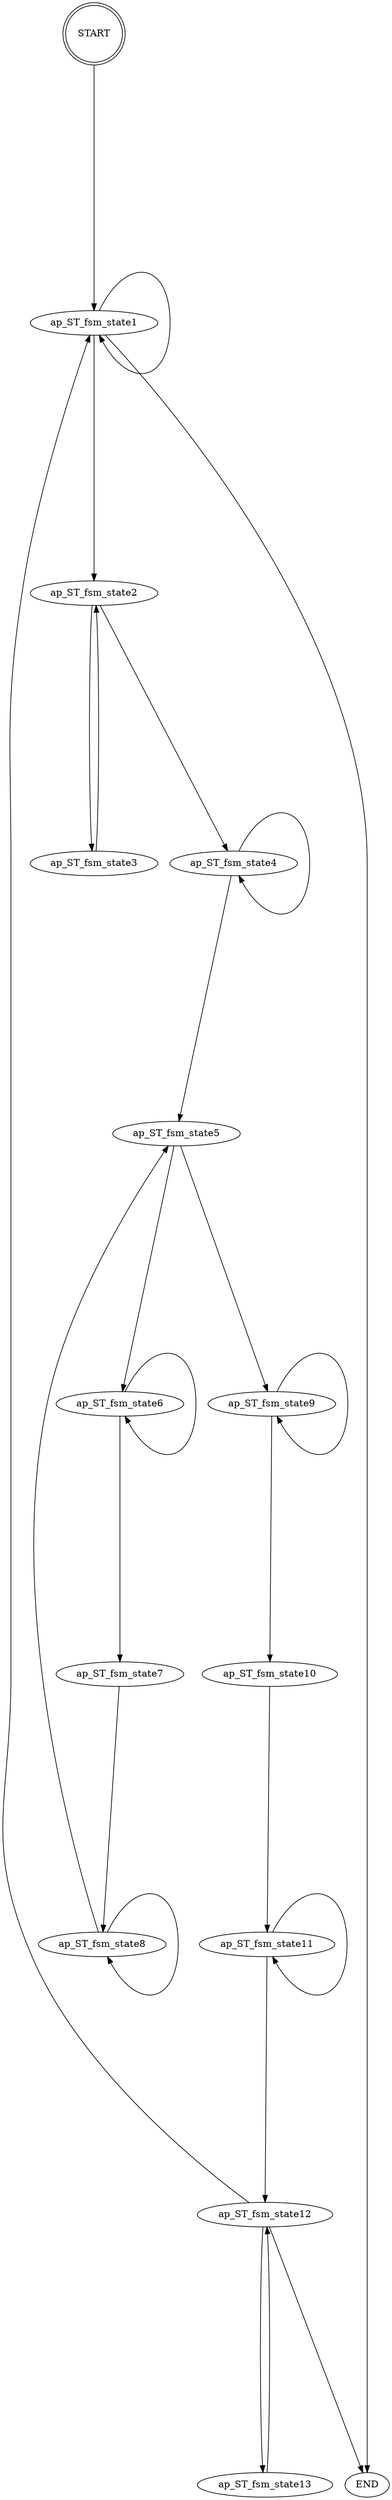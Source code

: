 digraph "" {
 graph [ranksep=5.0];
edge [color=black,
len=2.0
];
START    [shape=doublecircle];
START -> ap_ST_fsm_state1;
ap_ST_fsm_state1 -> ap_ST_fsm_state2;
ap_ST_fsm_state1 -> ap_ST_fsm_state1;
ap_ST_fsm_state1 -> END;
ap_ST_fsm_state2 -> ap_ST_fsm_state4;
ap_ST_fsm_state2 -> ap_ST_fsm_state3;
ap_ST_fsm_state3 -> ap_ST_fsm_state2;
ap_ST_fsm_state4 -> ap_ST_fsm_state5;
ap_ST_fsm_state4 -> ap_ST_fsm_state4;
ap_ST_fsm_state5 -> ap_ST_fsm_state9;
ap_ST_fsm_state5 -> ap_ST_fsm_state6;
ap_ST_fsm_state6 -> ap_ST_fsm_state7;
ap_ST_fsm_state6 -> ap_ST_fsm_state6;
ap_ST_fsm_state7 -> ap_ST_fsm_state8;
ap_ST_fsm_state8 -> ap_ST_fsm_state5;
ap_ST_fsm_state8 -> ap_ST_fsm_state8;
ap_ST_fsm_state9 -> ap_ST_fsm_state10;
ap_ST_fsm_state9 -> ap_ST_fsm_state9;
ap_ST_fsm_state10 -> ap_ST_fsm_state11;
ap_ST_fsm_state11 -> ap_ST_fsm_state12;
ap_ST_fsm_state11 -> ap_ST_fsm_state11;
ap_ST_fsm_state12 -> ap_ST_fsm_state1;
ap_ST_fsm_state12 -> ap_ST_fsm_state13;
ap_ST_fsm_state12 -> END;
ap_ST_fsm_state13 -> ap_ST_fsm_state12;
}
